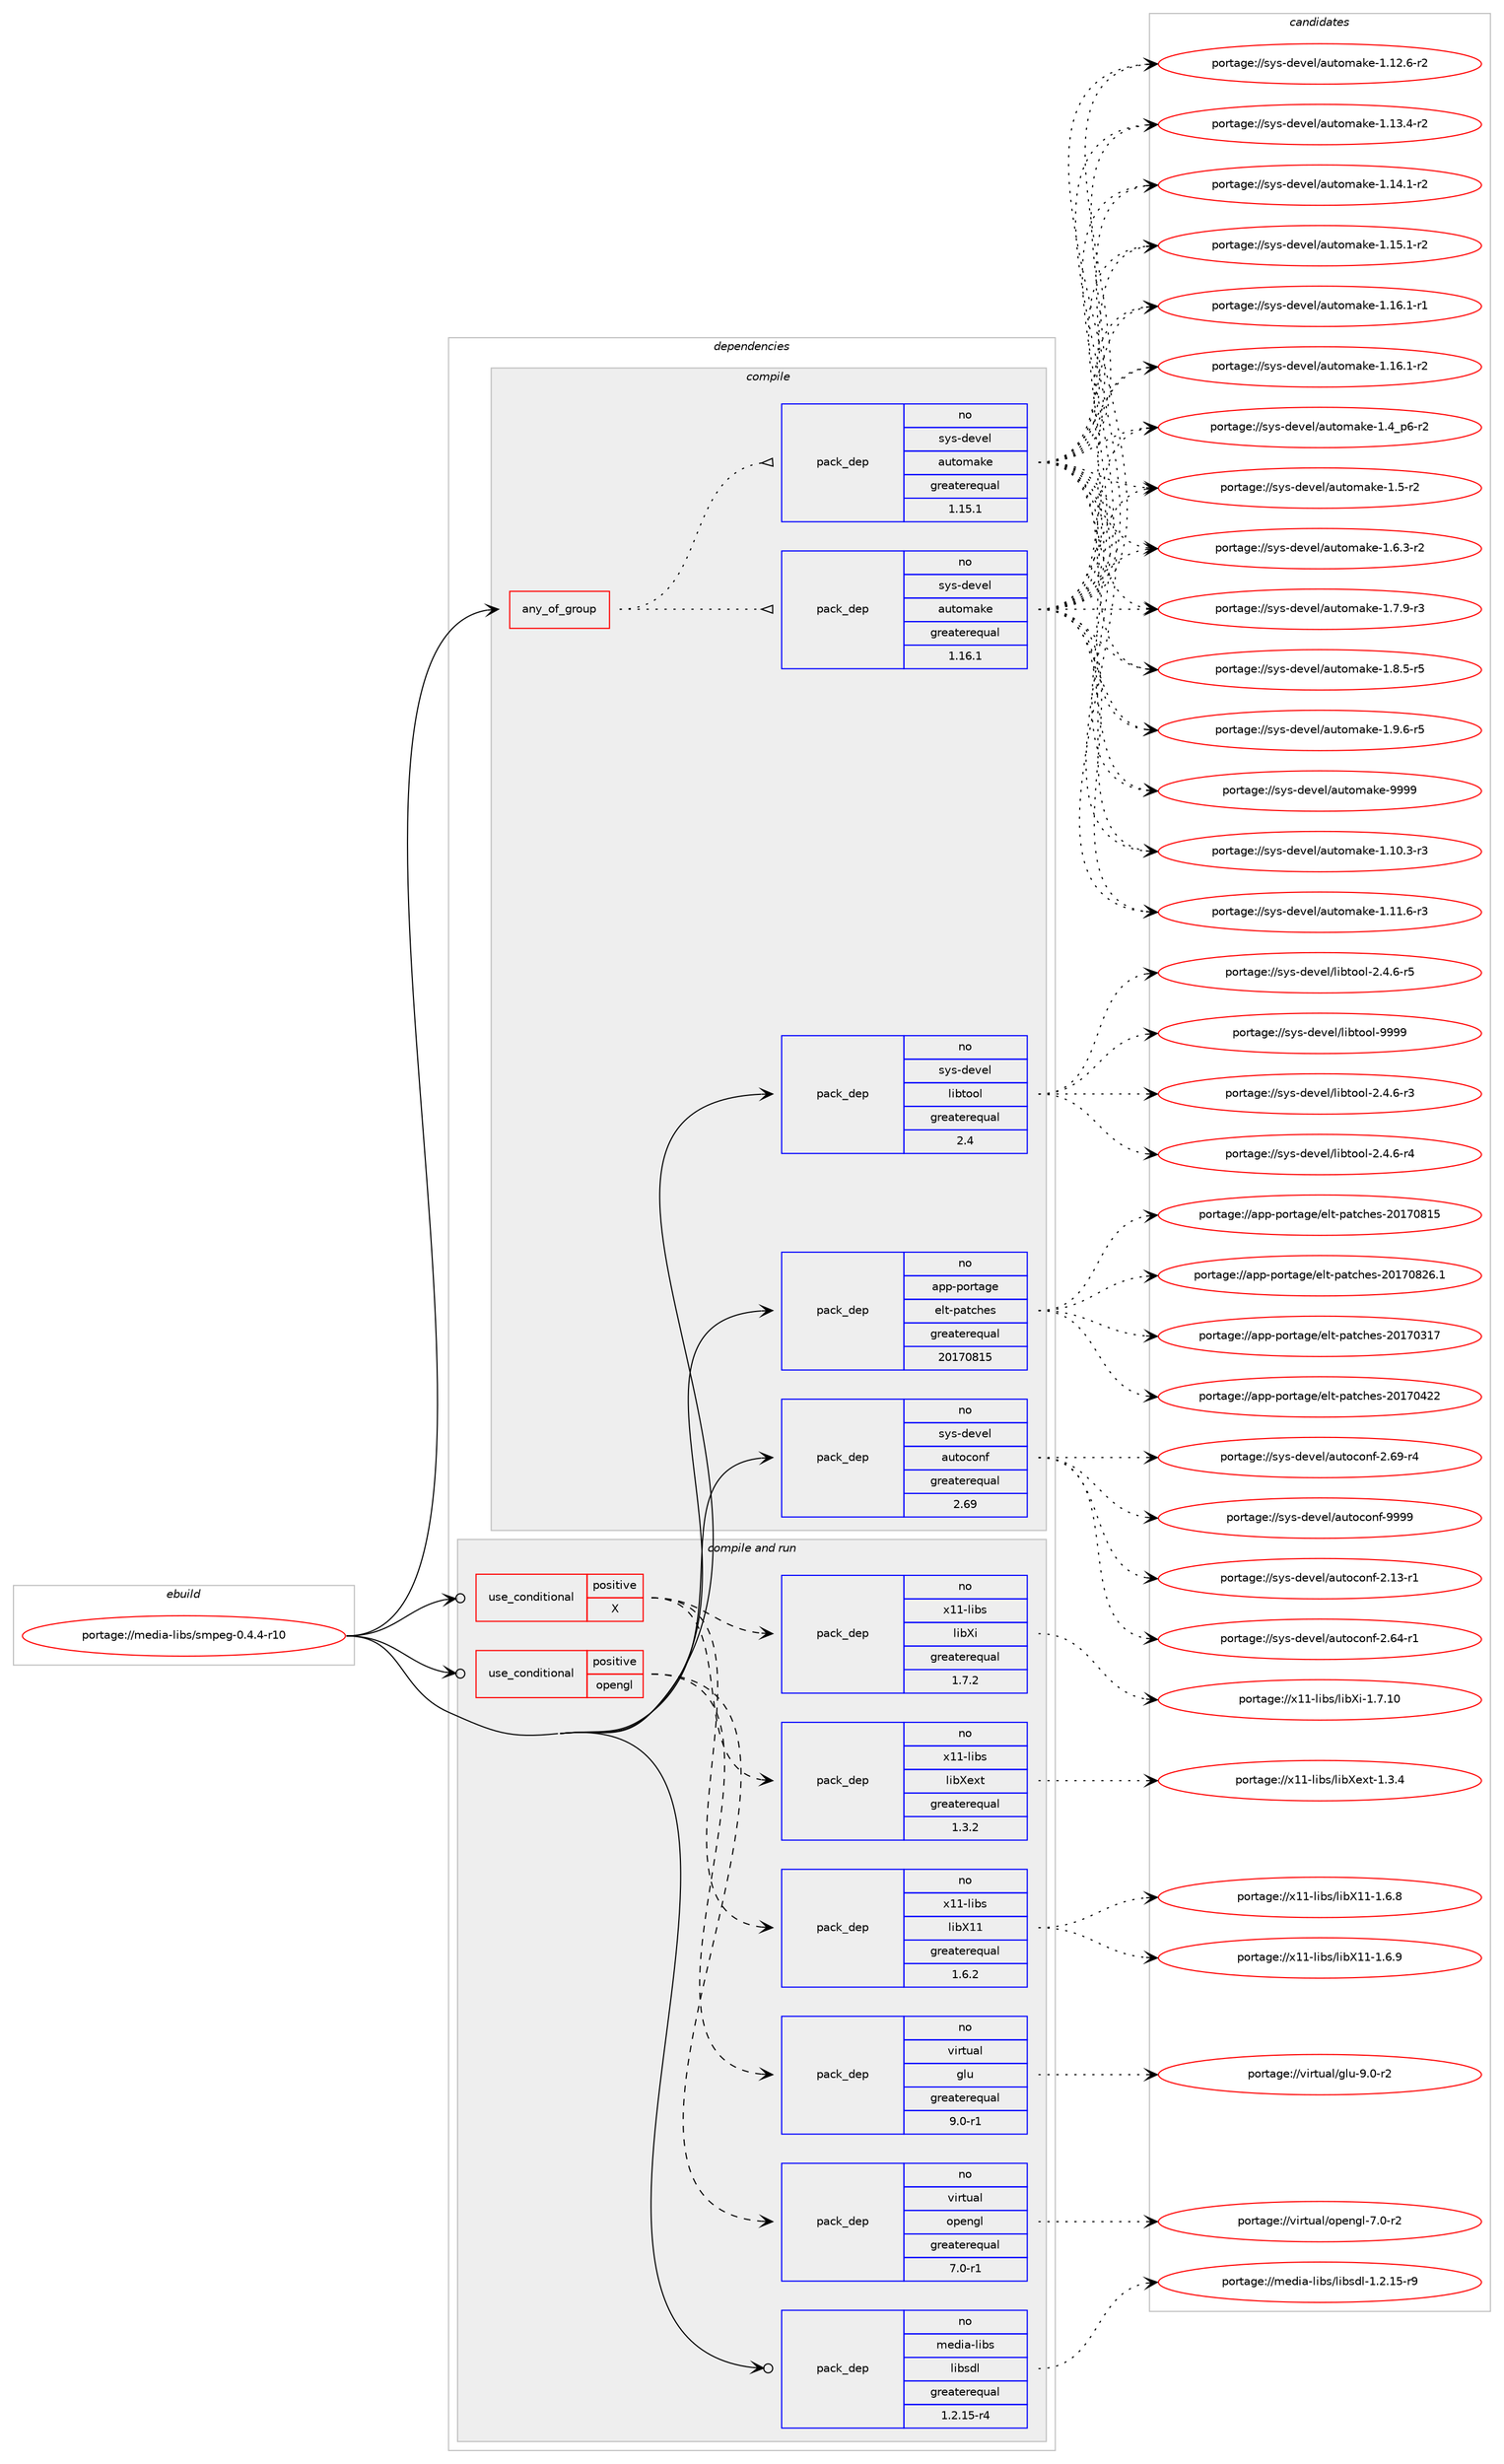 digraph prolog {

# *************
# Graph options
# *************

newrank=true;
concentrate=true;
compound=true;
graph [rankdir=LR,fontname=Helvetica,fontsize=10,ranksep=1.5];#, ranksep=2.5, nodesep=0.2];
edge  [arrowhead=vee];
node  [fontname=Helvetica,fontsize=10];

# **********
# The ebuild
# **********

subgraph cluster_leftcol {
color=gray;
rank=same;
label=<<i>ebuild</i>>;
id [label="portage://media-libs/smpeg-0.4.4-r10", color=red, width=4, href="../media-libs/smpeg-0.4.4-r10.svg"];
}

# ****************
# The dependencies
# ****************

subgraph cluster_midcol {
color=gray;
label=<<i>dependencies</i>>;
subgraph cluster_compile {
fillcolor="#eeeeee";
style=filled;
label=<<i>compile</i>>;
subgraph any5209 {
dependency324861 [label=<<TABLE BORDER="0" CELLBORDER="1" CELLSPACING="0" CELLPADDING="4"><TR><TD CELLPADDING="10">any_of_group</TD></TR></TABLE>>, shape=none, color=red];subgraph pack238256 {
dependency324862 [label=<<TABLE BORDER="0" CELLBORDER="1" CELLSPACING="0" CELLPADDING="4" WIDTH="220"><TR><TD ROWSPAN="6" CELLPADDING="30">pack_dep</TD></TR><TR><TD WIDTH="110">no</TD></TR><TR><TD>sys-devel</TD></TR><TR><TD>automake</TD></TR><TR><TD>greaterequal</TD></TR><TR><TD>1.16.1</TD></TR></TABLE>>, shape=none, color=blue];
}
dependency324861:e -> dependency324862:w [weight=20,style="dotted",arrowhead="oinv"];
subgraph pack238257 {
dependency324863 [label=<<TABLE BORDER="0" CELLBORDER="1" CELLSPACING="0" CELLPADDING="4" WIDTH="220"><TR><TD ROWSPAN="6" CELLPADDING="30">pack_dep</TD></TR><TR><TD WIDTH="110">no</TD></TR><TR><TD>sys-devel</TD></TR><TR><TD>automake</TD></TR><TR><TD>greaterequal</TD></TR><TR><TD>1.15.1</TD></TR></TABLE>>, shape=none, color=blue];
}
dependency324861:e -> dependency324863:w [weight=20,style="dotted",arrowhead="oinv"];
}
id:e -> dependency324861:w [weight=20,style="solid",arrowhead="vee"];
subgraph pack238258 {
dependency324864 [label=<<TABLE BORDER="0" CELLBORDER="1" CELLSPACING="0" CELLPADDING="4" WIDTH="220"><TR><TD ROWSPAN="6" CELLPADDING="30">pack_dep</TD></TR><TR><TD WIDTH="110">no</TD></TR><TR><TD>app-portage</TD></TR><TR><TD>elt-patches</TD></TR><TR><TD>greaterequal</TD></TR><TR><TD>20170815</TD></TR></TABLE>>, shape=none, color=blue];
}
id:e -> dependency324864:w [weight=20,style="solid",arrowhead="vee"];
subgraph pack238259 {
dependency324865 [label=<<TABLE BORDER="0" CELLBORDER="1" CELLSPACING="0" CELLPADDING="4" WIDTH="220"><TR><TD ROWSPAN="6" CELLPADDING="30">pack_dep</TD></TR><TR><TD WIDTH="110">no</TD></TR><TR><TD>sys-devel</TD></TR><TR><TD>autoconf</TD></TR><TR><TD>greaterequal</TD></TR><TR><TD>2.69</TD></TR></TABLE>>, shape=none, color=blue];
}
id:e -> dependency324865:w [weight=20,style="solid",arrowhead="vee"];
subgraph pack238260 {
dependency324866 [label=<<TABLE BORDER="0" CELLBORDER="1" CELLSPACING="0" CELLPADDING="4" WIDTH="220"><TR><TD ROWSPAN="6" CELLPADDING="30">pack_dep</TD></TR><TR><TD WIDTH="110">no</TD></TR><TR><TD>sys-devel</TD></TR><TR><TD>libtool</TD></TR><TR><TD>greaterequal</TD></TR><TR><TD>2.4</TD></TR></TABLE>>, shape=none, color=blue];
}
id:e -> dependency324866:w [weight=20,style="solid",arrowhead="vee"];
}
subgraph cluster_compileandrun {
fillcolor="#eeeeee";
style=filled;
label=<<i>compile and run</i>>;
subgraph cond81253 {
dependency324867 [label=<<TABLE BORDER="0" CELLBORDER="1" CELLSPACING="0" CELLPADDING="4"><TR><TD ROWSPAN="3" CELLPADDING="10">use_conditional</TD></TR><TR><TD>positive</TD></TR><TR><TD>X</TD></TR></TABLE>>, shape=none, color=red];
subgraph pack238261 {
dependency324868 [label=<<TABLE BORDER="0" CELLBORDER="1" CELLSPACING="0" CELLPADDING="4" WIDTH="220"><TR><TD ROWSPAN="6" CELLPADDING="30">pack_dep</TD></TR><TR><TD WIDTH="110">no</TD></TR><TR><TD>x11-libs</TD></TR><TR><TD>libXext</TD></TR><TR><TD>greaterequal</TD></TR><TR><TD>1.3.2</TD></TR></TABLE>>, shape=none, color=blue];
}
dependency324867:e -> dependency324868:w [weight=20,style="dashed",arrowhead="vee"];
subgraph pack238262 {
dependency324869 [label=<<TABLE BORDER="0" CELLBORDER="1" CELLSPACING="0" CELLPADDING="4" WIDTH="220"><TR><TD ROWSPAN="6" CELLPADDING="30">pack_dep</TD></TR><TR><TD WIDTH="110">no</TD></TR><TR><TD>x11-libs</TD></TR><TR><TD>libXi</TD></TR><TR><TD>greaterequal</TD></TR><TR><TD>1.7.2</TD></TR></TABLE>>, shape=none, color=blue];
}
dependency324867:e -> dependency324869:w [weight=20,style="dashed",arrowhead="vee"];
subgraph pack238263 {
dependency324870 [label=<<TABLE BORDER="0" CELLBORDER="1" CELLSPACING="0" CELLPADDING="4" WIDTH="220"><TR><TD ROWSPAN="6" CELLPADDING="30">pack_dep</TD></TR><TR><TD WIDTH="110">no</TD></TR><TR><TD>x11-libs</TD></TR><TR><TD>libX11</TD></TR><TR><TD>greaterequal</TD></TR><TR><TD>1.6.2</TD></TR></TABLE>>, shape=none, color=blue];
}
dependency324867:e -> dependency324870:w [weight=20,style="dashed",arrowhead="vee"];
}
id:e -> dependency324867:w [weight=20,style="solid",arrowhead="odotvee"];
subgraph cond81254 {
dependency324871 [label=<<TABLE BORDER="0" CELLBORDER="1" CELLSPACING="0" CELLPADDING="4"><TR><TD ROWSPAN="3" CELLPADDING="10">use_conditional</TD></TR><TR><TD>positive</TD></TR><TR><TD>opengl</TD></TR></TABLE>>, shape=none, color=red];
subgraph pack238264 {
dependency324872 [label=<<TABLE BORDER="0" CELLBORDER="1" CELLSPACING="0" CELLPADDING="4" WIDTH="220"><TR><TD ROWSPAN="6" CELLPADDING="30">pack_dep</TD></TR><TR><TD WIDTH="110">no</TD></TR><TR><TD>virtual</TD></TR><TR><TD>glu</TD></TR><TR><TD>greaterequal</TD></TR><TR><TD>9.0-r1</TD></TR></TABLE>>, shape=none, color=blue];
}
dependency324871:e -> dependency324872:w [weight=20,style="dashed",arrowhead="vee"];
subgraph pack238265 {
dependency324873 [label=<<TABLE BORDER="0" CELLBORDER="1" CELLSPACING="0" CELLPADDING="4" WIDTH="220"><TR><TD ROWSPAN="6" CELLPADDING="30">pack_dep</TD></TR><TR><TD WIDTH="110">no</TD></TR><TR><TD>virtual</TD></TR><TR><TD>opengl</TD></TR><TR><TD>greaterequal</TD></TR><TR><TD>7.0-r1</TD></TR></TABLE>>, shape=none, color=blue];
}
dependency324871:e -> dependency324873:w [weight=20,style="dashed",arrowhead="vee"];
}
id:e -> dependency324871:w [weight=20,style="solid",arrowhead="odotvee"];
subgraph pack238266 {
dependency324874 [label=<<TABLE BORDER="0" CELLBORDER="1" CELLSPACING="0" CELLPADDING="4" WIDTH="220"><TR><TD ROWSPAN="6" CELLPADDING="30">pack_dep</TD></TR><TR><TD WIDTH="110">no</TD></TR><TR><TD>media-libs</TD></TR><TR><TD>libsdl</TD></TR><TR><TD>greaterequal</TD></TR><TR><TD>1.2.15-r4</TD></TR></TABLE>>, shape=none, color=blue];
}
id:e -> dependency324874:w [weight=20,style="solid",arrowhead="odotvee"];
}
subgraph cluster_run {
fillcolor="#eeeeee";
style=filled;
label=<<i>run</i>>;
}
}

# **************
# The candidates
# **************

subgraph cluster_choices {
rank=same;
color=gray;
label=<<i>candidates</i>>;

subgraph choice238256 {
color=black;
nodesep=1;
choiceportage11512111545100101118101108479711711611110997107101454946494846514511451 [label="portage://sys-devel/automake-1.10.3-r3", color=red, width=4,href="../sys-devel/automake-1.10.3-r3.svg"];
choiceportage11512111545100101118101108479711711611110997107101454946494946544511451 [label="portage://sys-devel/automake-1.11.6-r3", color=red, width=4,href="../sys-devel/automake-1.11.6-r3.svg"];
choiceportage11512111545100101118101108479711711611110997107101454946495046544511450 [label="portage://sys-devel/automake-1.12.6-r2", color=red, width=4,href="../sys-devel/automake-1.12.6-r2.svg"];
choiceportage11512111545100101118101108479711711611110997107101454946495146524511450 [label="portage://sys-devel/automake-1.13.4-r2", color=red, width=4,href="../sys-devel/automake-1.13.4-r2.svg"];
choiceportage11512111545100101118101108479711711611110997107101454946495246494511450 [label="portage://sys-devel/automake-1.14.1-r2", color=red, width=4,href="../sys-devel/automake-1.14.1-r2.svg"];
choiceportage11512111545100101118101108479711711611110997107101454946495346494511450 [label="portage://sys-devel/automake-1.15.1-r2", color=red, width=4,href="../sys-devel/automake-1.15.1-r2.svg"];
choiceportage11512111545100101118101108479711711611110997107101454946495446494511449 [label="portage://sys-devel/automake-1.16.1-r1", color=red, width=4,href="../sys-devel/automake-1.16.1-r1.svg"];
choiceportage11512111545100101118101108479711711611110997107101454946495446494511450 [label="portage://sys-devel/automake-1.16.1-r2", color=red, width=4,href="../sys-devel/automake-1.16.1-r2.svg"];
choiceportage115121115451001011181011084797117116111109971071014549465295112544511450 [label="portage://sys-devel/automake-1.4_p6-r2", color=red, width=4,href="../sys-devel/automake-1.4_p6-r2.svg"];
choiceportage11512111545100101118101108479711711611110997107101454946534511450 [label="portage://sys-devel/automake-1.5-r2", color=red, width=4,href="../sys-devel/automake-1.5-r2.svg"];
choiceportage115121115451001011181011084797117116111109971071014549465446514511450 [label="portage://sys-devel/automake-1.6.3-r2", color=red, width=4,href="../sys-devel/automake-1.6.3-r2.svg"];
choiceportage115121115451001011181011084797117116111109971071014549465546574511451 [label="portage://sys-devel/automake-1.7.9-r3", color=red, width=4,href="../sys-devel/automake-1.7.9-r3.svg"];
choiceportage115121115451001011181011084797117116111109971071014549465646534511453 [label="portage://sys-devel/automake-1.8.5-r5", color=red, width=4,href="../sys-devel/automake-1.8.5-r5.svg"];
choiceportage115121115451001011181011084797117116111109971071014549465746544511453 [label="portage://sys-devel/automake-1.9.6-r5", color=red, width=4,href="../sys-devel/automake-1.9.6-r5.svg"];
choiceportage115121115451001011181011084797117116111109971071014557575757 [label="portage://sys-devel/automake-9999", color=red, width=4,href="../sys-devel/automake-9999.svg"];
dependency324862:e -> choiceportage11512111545100101118101108479711711611110997107101454946494846514511451:w [style=dotted,weight="100"];
dependency324862:e -> choiceportage11512111545100101118101108479711711611110997107101454946494946544511451:w [style=dotted,weight="100"];
dependency324862:e -> choiceportage11512111545100101118101108479711711611110997107101454946495046544511450:w [style=dotted,weight="100"];
dependency324862:e -> choiceportage11512111545100101118101108479711711611110997107101454946495146524511450:w [style=dotted,weight="100"];
dependency324862:e -> choiceportage11512111545100101118101108479711711611110997107101454946495246494511450:w [style=dotted,weight="100"];
dependency324862:e -> choiceportage11512111545100101118101108479711711611110997107101454946495346494511450:w [style=dotted,weight="100"];
dependency324862:e -> choiceportage11512111545100101118101108479711711611110997107101454946495446494511449:w [style=dotted,weight="100"];
dependency324862:e -> choiceportage11512111545100101118101108479711711611110997107101454946495446494511450:w [style=dotted,weight="100"];
dependency324862:e -> choiceportage115121115451001011181011084797117116111109971071014549465295112544511450:w [style=dotted,weight="100"];
dependency324862:e -> choiceportage11512111545100101118101108479711711611110997107101454946534511450:w [style=dotted,weight="100"];
dependency324862:e -> choiceportage115121115451001011181011084797117116111109971071014549465446514511450:w [style=dotted,weight="100"];
dependency324862:e -> choiceportage115121115451001011181011084797117116111109971071014549465546574511451:w [style=dotted,weight="100"];
dependency324862:e -> choiceportage115121115451001011181011084797117116111109971071014549465646534511453:w [style=dotted,weight="100"];
dependency324862:e -> choiceportage115121115451001011181011084797117116111109971071014549465746544511453:w [style=dotted,weight="100"];
dependency324862:e -> choiceportage115121115451001011181011084797117116111109971071014557575757:w [style=dotted,weight="100"];
}
subgraph choice238257 {
color=black;
nodesep=1;
choiceportage11512111545100101118101108479711711611110997107101454946494846514511451 [label="portage://sys-devel/automake-1.10.3-r3", color=red, width=4,href="../sys-devel/automake-1.10.3-r3.svg"];
choiceportage11512111545100101118101108479711711611110997107101454946494946544511451 [label="portage://sys-devel/automake-1.11.6-r3", color=red, width=4,href="../sys-devel/automake-1.11.6-r3.svg"];
choiceportage11512111545100101118101108479711711611110997107101454946495046544511450 [label="portage://sys-devel/automake-1.12.6-r2", color=red, width=4,href="../sys-devel/automake-1.12.6-r2.svg"];
choiceportage11512111545100101118101108479711711611110997107101454946495146524511450 [label="portage://sys-devel/automake-1.13.4-r2", color=red, width=4,href="../sys-devel/automake-1.13.4-r2.svg"];
choiceportage11512111545100101118101108479711711611110997107101454946495246494511450 [label="portage://sys-devel/automake-1.14.1-r2", color=red, width=4,href="../sys-devel/automake-1.14.1-r2.svg"];
choiceportage11512111545100101118101108479711711611110997107101454946495346494511450 [label="portage://sys-devel/automake-1.15.1-r2", color=red, width=4,href="../sys-devel/automake-1.15.1-r2.svg"];
choiceportage11512111545100101118101108479711711611110997107101454946495446494511449 [label="portage://sys-devel/automake-1.16.1-r1", color=red, width=4,href="../sys-devel/automake-1.16.1-r1.svg"];
choiceportage11512111545100101118101108479711711611110997107101454946495446494511450 [label="portage://sys-devel/automake-1.16.1-r2", color=red, width=4,href="../sys-devel/automake-1.16.1-r2.svg"];
choiceportage115121115451001011181011084797117116111109971071014549465295112544511450 [label="portage://sys-devel/automake-1.4_p6-r2", color=red, width=4,href="../sys-devel/automake-1.4_p6-r2.svg"];
choiceportage11512111545100101118101108479711711611110997107101454946534511450 [label="portage://sys-devel/automake-1.5-r2", color=red, width=4,href="../sys-devel/automake-1.5-r2.svg"];
choiceportage115121115451001011181011084797117116111109971071014549465446514511450 [label="portage://sys-devel/automake-1.6.3-r2", color=red, width=4,href="../sys-devel/automake-1.6.3-r2.svg"];
choiceportage115121115451001011181011084797117116111109971071014549465546574511451 [label="portage://sys-devel/automake-1.7.9-r3", color=red, width=4,href="../sys-devel/automake-1.7.9-r3.svg"];
choiceportage115121115451001011181011084797117116111109971071014549465646534511453 [label="portage://sys-devel/automake-1.8.5-r5", color=red, width=4,href="../sys-devel/automake-1.8.5-r5.svg"];
choiceportage115121115451001011181011084797117116111109971071014549465746544511453 [label="portage://sys-devel/automake-1.9.6-r5", color=red, width=4,href="../sys-devel/automake-1.9.6-r5.svg"];
choiceportage115121115451001011181011084797117116111109971071014557575757 [label="portage://sys-devel/automake-9999", color=red, width=4,href="../sys-devel/automake-9999.svg"];
dependency324863:e -> choiceportage11512111545100101118101108479711711611110997107101454946494846514511451:w [style=dotted,weight="100"];
dependency324863:e -> choiceportage11512111545100101118101108479711711611110997107101454946494946544511451:w [style=dotted,weight="100"];
dependency324863:e -> choiceportage11512111545100101118101108479711711611110997107101454946495046544511450:w [style=dotted,weight="100"];
dependency324863:e -> choiceportage11512111545100101118101108479711711611110997107101454946495146524511450:w [style=dotted,weight="100"];
dependency324863:e -> choiceportage11512111545100101118101108479711711611110997107101454946495246494511450:w [style=dotted,weight="100"];
dependency324863:e -> choiceportage11512111545100101118101108479711711611110997107101454946495346494511450:w [style=dotted,weight="100"];
dependency324863:e -> choiceportage11512111545100101118101108479711711611110997107101454946495446494511449:w [style=dotted,weight="100"];
dependency324863:e -> choiceportage11512111545100101118101108479711711611110997107101454946495446494511450:w [style=dotted,weight="100"];
dependency324863:e -> choiceportage115121115451001011181011084797117116111109971071014549465295112544511450:w [style=dotted,weight="100"];
dependency324863:e -> choiceportage11512111545100101118101108479711711611110997107101454946534511450:w [style=dotted,weight="100"];
dependency324863:e -> choiceportage115121115451001011181011084797117116111109971071014549465446514511450:w [style=dotted,weight="100"];
dependency324863:e -> choiceportage115121115451001011181011084797117116111109971071014549465546574511451:w [style=dotted,weight="100"];
dependency324863:e -> choiceportage115121115451001011181011084797117116111109971071014549465646534511453:w [style=dotted,weight="100"];
dependency324863:e -> choiceportage115121115451001011181011084797117116111109971071014549465746544511453:w [style=dotted,weight="100"];
dependency324863:e -> choiceportage115121115451001011181011084797117116111109971071014557575757:w [style=dotted,weight="100"];
}
subgraph choice238258 {
color=black;
nodesep=1;
choiceportage97112112451121111141169710310147101108116451129711699104101115455048495548514955 [label="portage://app-portage/elt-patches-20170317", color=red, width=4,href="../app-portage/elt-patches-20170317.svg"];
choiceportage97112112451121111141169710310147101108116451129711699104101115455048495548525050 [label="portage://app-portage/elt-patches-20170422", color=red, width=4,href="../app-portage/elt-patches-20170422.svg"];
choiceportage97112112451121111141169710310147101108116451129711699104101115455048495548564953 [label="portage://app-portage/elt-patches-20170815", color=red, width=4,href="../app-portage/elt-patches-20170815.svg"];
choiceportage971121124511211111411697103101471011081164511297116991041011154550484955485650544649 [label="portage://app-portage/elt-patches-20170826.1", color=red, width=4,href="../app-portage/elt-patches-20170826.1.svg"];
dependency324864:e -> choiceportage97112112451121111141169710310147101108116451129711699104101115455048495548514955:w [style=dotted,weight="100"];
dependency324864:e -> choiceportage97112112451121111141169710310147101108116451129711699104101115455048495548525050:w [style=dotted,weight="100"];
dependency324864:e -> choiceportage97112112451121111141169710310147101108116451129711699104101115455048495548564953:w [style=dotted,weight="100"];
dependency324864:e -> choiceportage971121124511211111411697103101471011081164511297116991041011154550484955485650544649:w [style=dotted,weight="100"];
}
subgraph choice238259 {
color=black;
nodesep=1;
choiceportage1151211154510010111810110847971171161119911111010245504649514511449 [label="portage://sys-devel/autoconf-2.13-r1", color=red, width=4,href="../sys-devel/autoconf-2.13-r1.svg"];
choiceportage1151211154510010111810110847971171161119911111010245504654524511449 [label="portage://sys-devel/autoconf-2.64-r1", color=red, width=4,href="../sys-devel/autoconf-2.64-r1.svg"];
choiceportage1151211154510010111810110847971171161119911111010245504654574511452 [label="portage://sys-devel/autoconf-2.69-r4", color=red, width=4,href="../sys-devel/autoconf-2.69-r4.svg"];
choiceportage115121115451001011181011084797117116111991111101024557575757 [label="portage://sys-devel/autoconf-9999", color=red, width=4,href="../sys-devel/autoconf-9999.svg"];
dependency324865:e -> choiceportage1151211154510010111810110847971171161119911111010245504649514511449:w [style=dotted,weight="100"];
dependency324865:e -> choiceportage1151211154510010111810110847971171161119911111010245504654524511449:w [style=dotted,weight="100"];
dependency324865:e -> choiceportage1151211154510010111810110847971171161119911111010245504654574511452:w [style=dotted,weight="100"];
dependency324865:e -> choiceportage115121115451001011181011084797117116111991111101024557575757:w [style=dotted,weight="100"];
}
subgraph choice238260 {
color=black;
nodesep=1;
choiceportage1151211154510010111810110847108105981161111111084550465246544511451 [label="portage://sys-devel/libtool-2.4.6-r3", color=red, width=4,href="../sys-devel/libtool-2.4.6-r3.svg"];
choiceportage1151211154510010111810110847108105981161111111084550465246544511452 [label="portage://sys-devel/libtool-2.4.6-r4", color=red, width=4,href="../sys-devel/libtool-2.4.6-r4.svg"];
choiceportage1151211154510010111810110847108105981161111111084550465246544511453 [label="portage://sys-devel/libtool-2.4.6-r5", color=red, width=4,href="../sys-devel/libtool-2.4.6-r5.svg"];
choiceportage1151211154510010111810110847108105981161111111084557575757 [label="portage://sys-devel/libtool-9999", color=red, width=4,href="../sys-devel/libtool-9999.svg"];
dependency324866:e -> choiceportage1151211154510010111810110847108105981161111111084550465246544511451:w [style=dotted,weight="100"];
dependency324866:e -> choiceportage1151211154510010111810110847108105981161111111084550465246544511452:w [style=dotted,weight="100"];
dependency324866:e -> choiceportage1151211154510010111810110847108105981161111111084550465246544511453:w [style=dotted,weight="100"];
dependency324866:e -> choiceportage1151211154510010111810110847108105981161111111084557575757:w [style=dotted,weight="100"];
}
subgraph choice238261 {
color=black;
nodesep=1;
choiceportage12049494510810598115471081059888101120116454946514652 [label="portage://x11-libs/libXext-1.3.4", color=red, width=4,href="../x11-libs/libXext-1.3.4.svg"];
dependency324868:e -> choiceportage12049494510810598115471081059888101120116454946514652:w [style=dotted,weight="100"];
}
subgraph choice238262 {
color=black;
nodesep=1;
choiceportage1204949451081059811547108105988810545494655464948 [label="portage://x11-libs/libXi-1.7.10", color=red, width=4,href="../x11-libs/libXi-1.7.10.svg"];
dependency324869:e -> choiceportage1204949451081059811547108105988810545494655464948:w [style=dotted,weight="100"];
}
subgraph choice238263 {
color=black;
nodesep=1;
choiceportage120494945108105981154710810598884949454946544656 [label="portage://x11-libs/libX11-1.6.8", color=red, width=4,href="../x11-libs/libX11-1.6.8.svg"];
choiceportage120494945108105981154710810598884949454946544657 [label="portage://x11-libs/libX11-1.6.9", color=red, width=4,href="../x11-libs/libX11-1.6.9.svg"];
dependency324870:e -> choiceportage120494945108105981154710810598884949454946544656:w [style=dotted,weight="100"];
dependency324870:e -> choiceportage120494945108105981154710810598884949454946544657:w [style=dotted,weight="100"];
}
subgraph choice238264 {
color=black;
nodesep=1;
choiceportage1181051141161179710847103108117455746484511450 [label="portage://virtual/glu-9.0-r2", color=red, width=4,href="../virtual/glu-9.0-r2.svg"];
dependency324872:e -> choiceportage1181051141161179710847103108117455746484511450:w [style=dotted,weight="100"];
}
subgraph choice238265 {
color=black;
nodesep=1;
choiceportage1181051141161179710847111112101110103108455546484511450 [label="portage://virtual/opengl-7.0-r2", color=red, width=4,href="../virtual/opengl-7.0-r2.svg"];
dependency324873:e -> choiceportage1181051141161179710847111112101110103108455546484511450:w [style=dotted,weight="100"];
}
subgraph choice238266 {
color=black;
nodesep=1;
choiceportage1091011001059745108105981154710810598115100108454946504649534511457 [label="portage://media-libs/libsdl-1.2.15-r9", color=red, width=4,href="../media-libs/libsdl-1.2.15-r9.svg"];
dependency324874:e -> choiceportage1091011001059745108105981154710810598115100108454946504649534511457:w [style=dotted,weight="100"];
}
}

}
